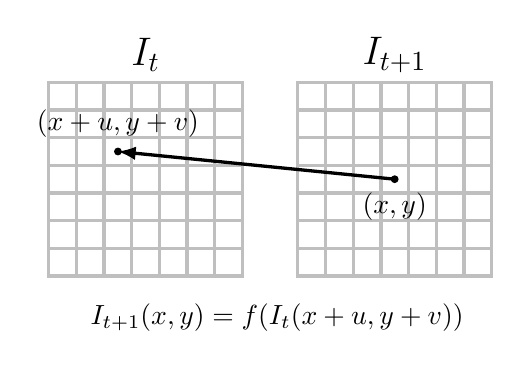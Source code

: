 ﻿\begin{tikzpicture}[]
	\tikzset{box/.style={black, draw=black, fill=none, very thick, minimum height=4 em, minimum width=16 em}}

	\foreach \k in {0,...,1}
	{
		\foreach \i in {0,...,6}
		{
			\foreach \j in {0,...,6}
			{
				\node[box, fill=none, draw=gray!50, minimum height=1 em, minimum width=1 em] (l1-\i-\j-\k) at (\i em + 0.9 em * \k em, \j em) {};
			}
		}
	}

	\node at ([yshift=1.5 em]l1-3-6-0) {\Large $I_t$};
	\node at ([yshift=1.5 em]l1-3-6-1) {\Large $I_{t+1}$};
	\node at ([yshift=-2 em, xshift=-1.25 em]l1-0-0-1) {$I_{t+1}(x, y) = f(I_t(x + u, y + v))$};
	\node[shape=circle, inner sep=0.1 em, fill=black] at (l1-2-4-0) {};
	\node[shape=circle, inner sep=0.1 em, fill=black] at (l1-3-3-1) {};

	\draw[-latex, very thick] (l1-3-3-1.center) node[yshift=-1 em]{$(x,y)$} -- (l1-2-4-0.center) node[yshift=1 em]{$(x+u, y+v)$};

%	\node at ([yshift=1.5 em]l1-3-6-2) {\Large $I_t$};
%	\node at ([yshift=1.5 em]l1-3-6-3) {\Large $I_{t+1}$};

%	\node[shape=circle, inner sep=0.1 em, fill=black] at (l1-3-3-2) {};

%	\node[shape=circle, inner sep=0.1 em, fill=black] at (l1-3-3-3) {};
%	\node at ([yshift=-1 em]l1-3-3-2) {$(x, y)$};

%	\node at ([yshift=-1 em]l1-3-3-3) {$(x, y)$};

%	\node[draw=black, minimum height=3 em, minimum width=3 em, thick] at (l1-3-3-2) {};

%	\node at ([yshift=-2 em, xshift=-1.25 em]l1-0-0-3) {$I_{t+1}(x, y) = K(x,y) * P(x,y)$};
%	\node at ([yshift=-0.5 em]l1-3-1-2) {$P(x, y)$};


\end{tikzpicture}
